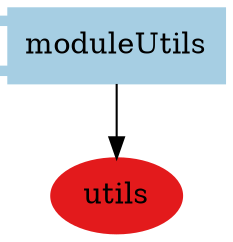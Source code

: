 digraph dependencies {
  node[shape="component",style="filled",colorscheme=paired12]


    node[shape="component"]
    "moduleUtils"[label="moduleUtils", color=1]

    


    node[shape="ellipse"]
    


    

    

    
      "utils"[label="utils", color=6]
      "moduleUtils" -> "utils"
    

    node[shape="cds"]
    

    









    node[shape="ellipse",style="filled", color=9]
    

    


    

    

    
      
    

    


}

